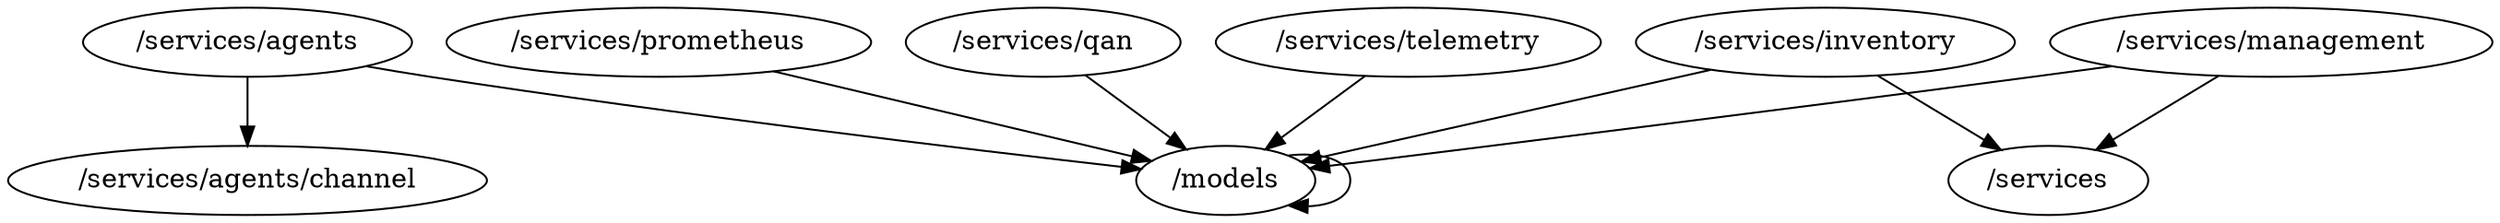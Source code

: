 digraph packages {
	"/models" -> "/models";
	"/services/agents" -> "/models";
	"/services/agents" -> "/services/agents/channel";
	"/services/inventory" -> "/models";
	"/services/inventory" -> "/services";
	"/services/management" -> "/models";
	"/services/management" -> "/services";
	"/services/prometheus" -> "/models";
	"/services/qan" -> "/models";
	"/services/telemetry" -> "/models";
}

